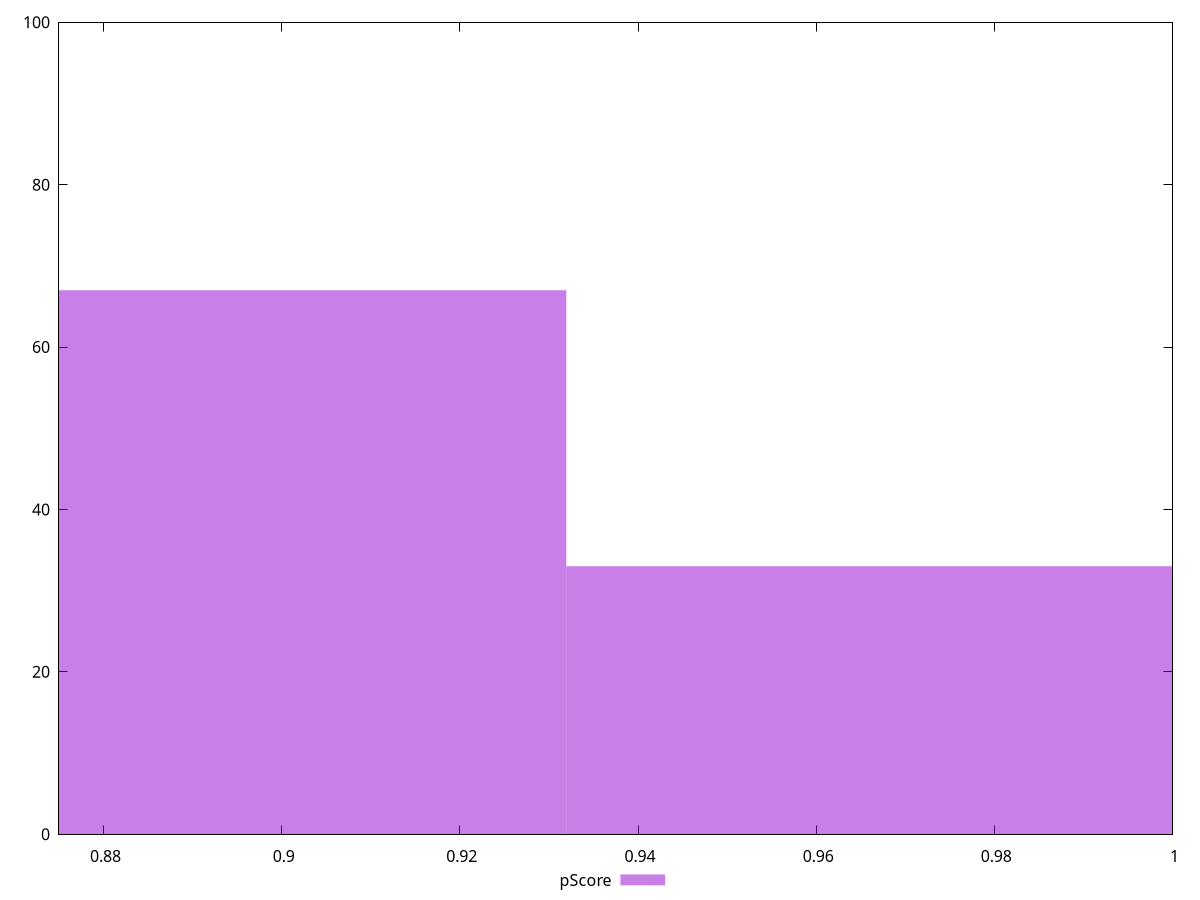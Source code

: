 reset

$pScore <<EOF
0.8602612988448013 67
1.0036381819856015 33
EOF

set key outside below
set boxwidth 0.14337688314080022
set xrange [0.875:1]
set yrange [0:100]
set trange [0:100]
set style fill transparent solid 0.5 noborder
set terminal svg size 640, 490 enhanced background rgb 'white'
set output "reports/report_00033_2021-03-01T14-23-16.841Z/unminified-javascript/samples/astro/pScore/histogram.svg"

plot $pScore title "pScore" with boxes

reset
